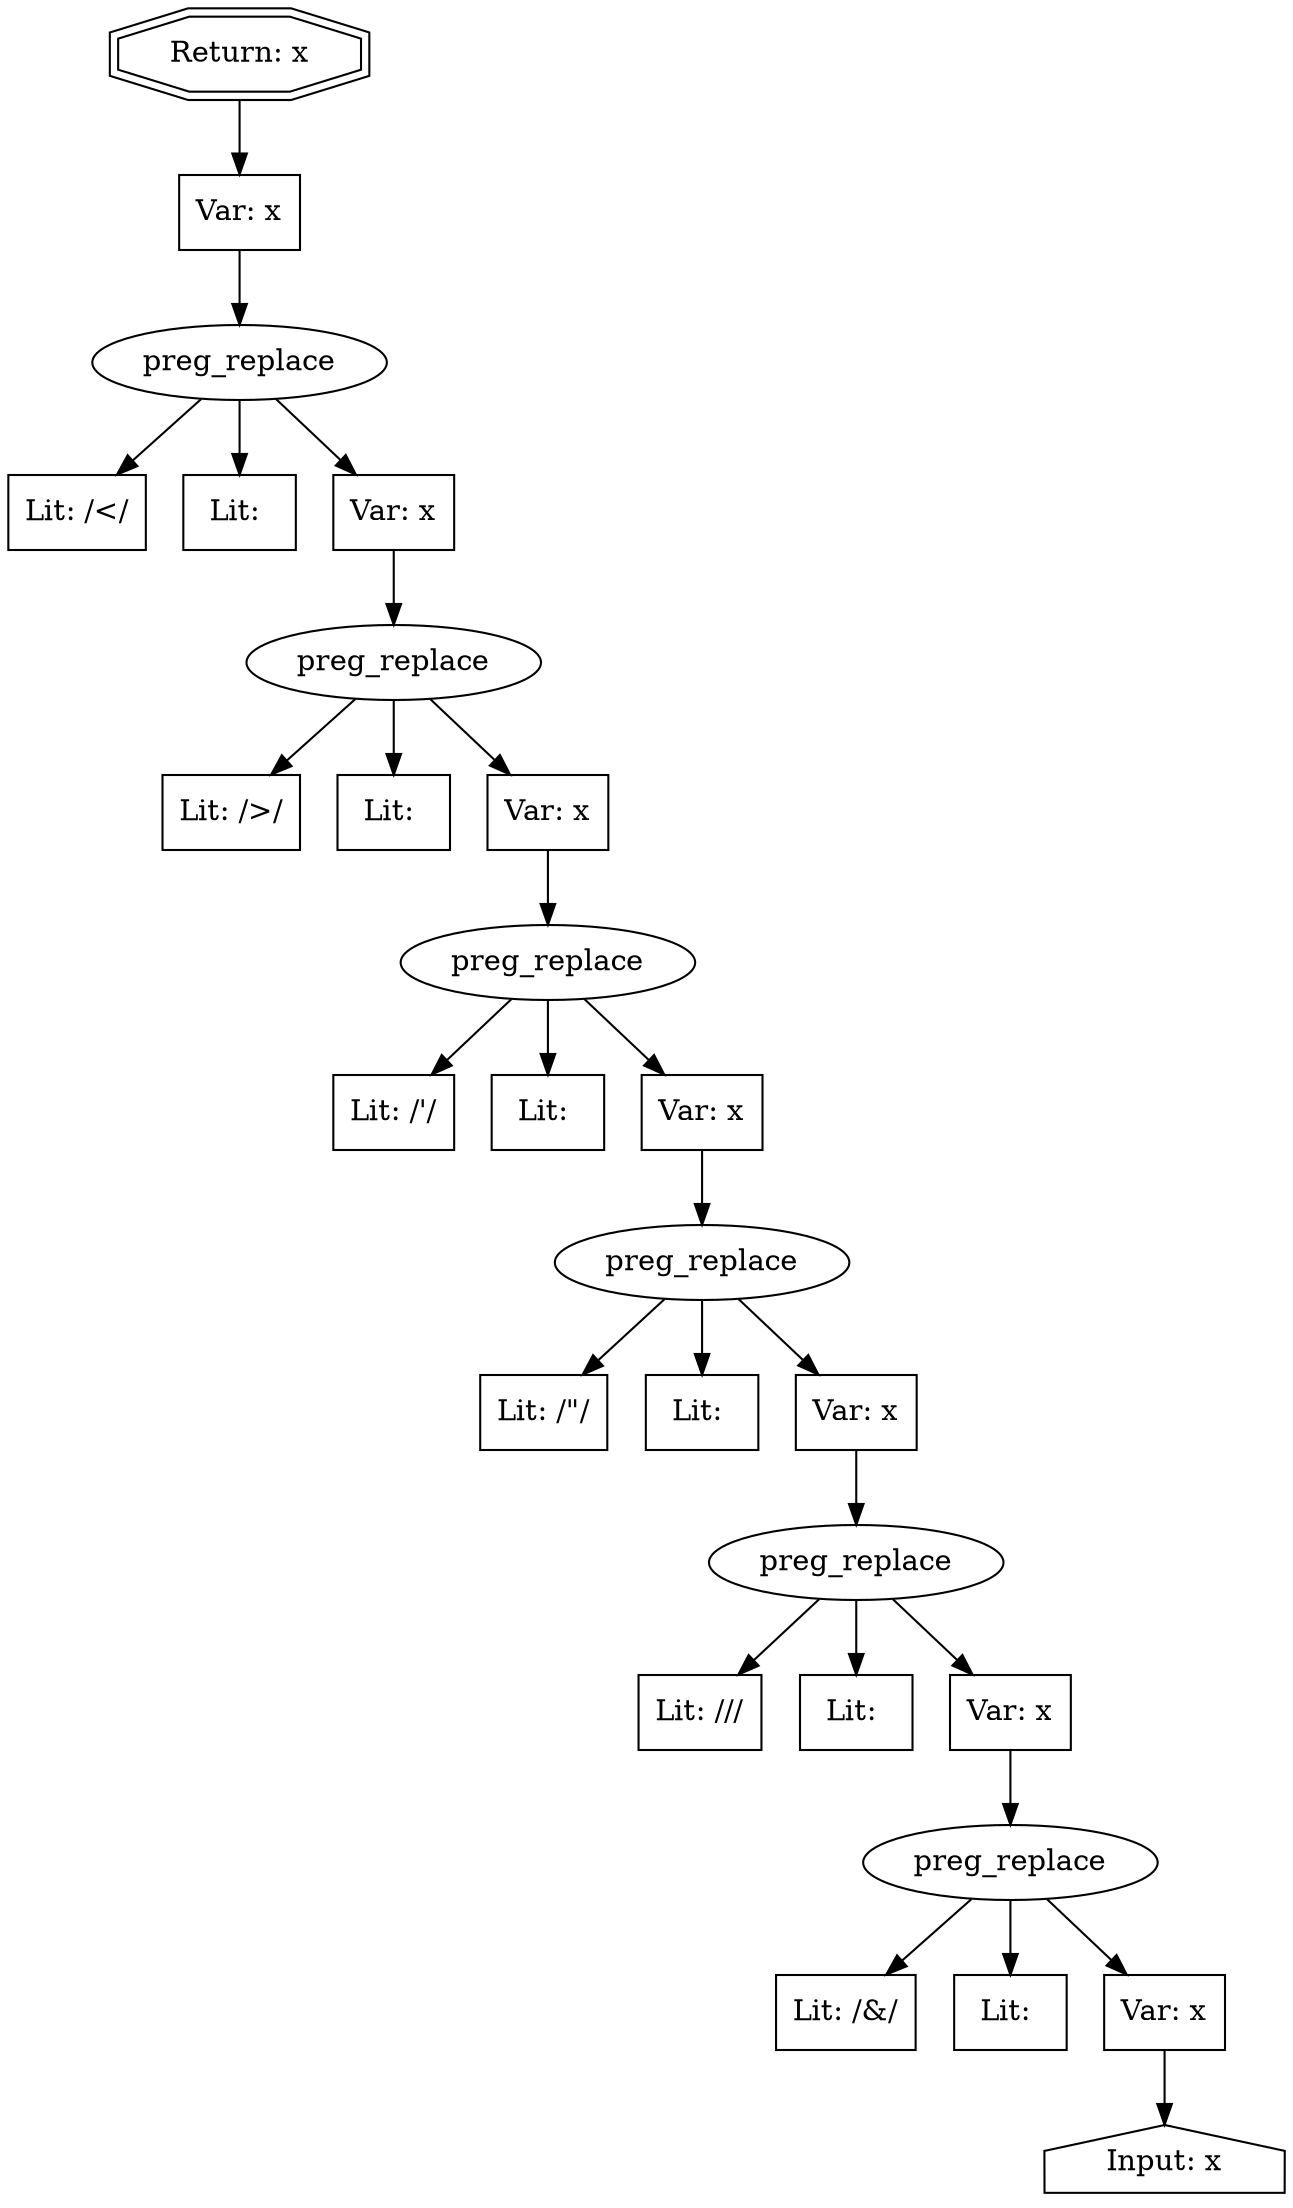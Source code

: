 digraph cfg {
  n1 [shape=doubleoctagon, label="Return: x"];
  n2 [shape=box, label="Var: x"];
  n3 [shape=ellipse, label="preg_replace"];
  n4 [shape=box, label="Lit: /</"];
  n5 [shape=box, label="Lit: "];
  n6 [shape=box, label="Var: x"];
  n7 [shape=ellipse, label="preg_replace"];
  n8 [shape=box, label="Lit: />/"];
  n9 [shape=box, label="Lit: "];
  n10 [shape=box, label="Var: x"];
  n11 [shape=ellipse, label="preg_replace"];
  n12 [shape=box, label="Lit: /'/"];
  n13 [shape=box, label="Lit: "];
  n14 [shape=box, label="Var: x"];
  n15 [shape=ellipse, label="preg_replace"];
  n16 [shape=box, label="Lit: /\"/"];
  n17 [shape=box, label="Lit: "];
  n18 [shape=box, label="Var: x"];
  n19 [shape=ellipse, label="preg_replace"];
  n20 [shape=box, label="Lit: /\//"];
  n21 [shape=box, label="Lit: "];
  n22 [shape=box, label="Var: x"];
  n23 [shape=ellipse, label="preg_replace"];
  n24 [shape=box, label="Lit: /&/"];
  n25 [shape=box, label="Lit: "];
  n26 [shape=box, label="Var: x"];
  n27 [shape=house, label="Input: x"];
 
  n26 -> n27;

  n23 -> n24;
  n23 -> n25;
  n23 -> n26;

  n22 -> n23;

  n19 -> n20;
  n19 -> n21;
  n19 -> n22;

  n18 -> n19;

  n15 -> n16;
  n15 -> n17;
  n15 -> n18;

  n14 -> n15;

  n11 -> n12;
  n11 -> n13;
  n11 -> n14;

  n10 -> n11;

  n7 -> n8;
  n7 -> n9;
  n7 -> n10;

  n6 -> n7;

  n3 -> n4;
  n3 -> n5;
  n3 -> n6;

  n2 -> n3;
  n1 -> n2;
}